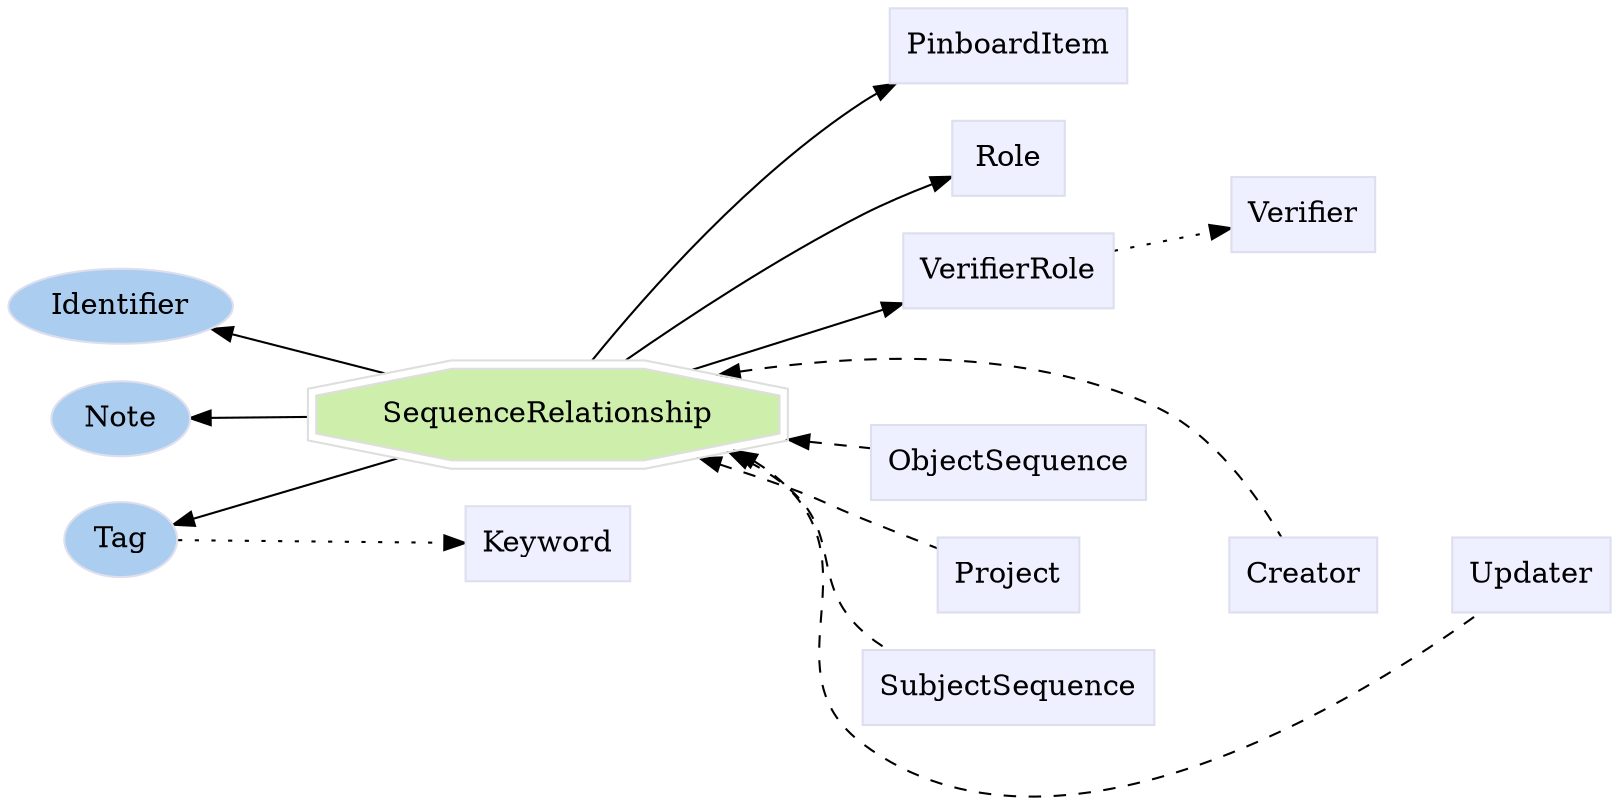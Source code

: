 digraph SequenceRelationship {
	graph [bb="0,0,656.55,373.38",
		label="",
		outputorder=edgesfirst,
		rankdir=LR
	];
	node [label="\N"];
	subgraph annotator_cluster {
		graph [rank=min];
		Identifier	[color="#dddeee",
			fillcolor="#abcdef",
			group=annotator,
			height=0.5,
			href="/develop/Data/models.html#identifier",
			label=Identifier,
			pos="42.896,231.38",
			shape=oval,
			style=filled,
			target=_top,
			width=1.1916];
		Tag	[color="#dddeee",
			fillcolor="#abcdef",
			group=annotator,
			height=0.5,
			href="/develop/Data/models.html#tag",
			label=Tag,
			pos="42.896,121.38",
			shape=oval,
			style=filled,
			target=_top,
			width=0.75];
		Note	[color="#dddeee",
			fillcolor="#abcdef",
			group=annotator,
			height=0.5,
			href="/develop/Data/models.html#note",
			label=Note,
			pos="42.896,177.38",
			shape=oval,
			style=filled,
			target=_top,
			width=0.77632];
	}
	subgraph core {
	}
	subgraph supporting {
		SequenceRelationship	[color="#dedede",
			fillcolor="#cdefab",
			group=target,
			height=0.61111,
			href="/develop/Data/models.html#sequence-relationship",
			label=SequenceRelationship,
			pos="222.17,178.38",
			shape=doubleoctagon,
			style=filled,
			target=_top,
			width=2.7883];
		Keyword	[color="#dddeee",
			fillcolor="#eeefff",
			group=supporting,
			height=0.5,
			href="/develop/Data/models.html#keyword",
			label=Keyword,
			pos="222.17,120.38",
			shape=box,
			style=filled,
			target=_top,
			width=0.93056];
		PinboardItem	[color="#dddeee",
			fillcolor="#eeefff",
			group=supporting,
			height=0.5,
			href="/develop/Data/models.html#pinboard-item",
			label=PinboardItem,
			pos="413.05,355.38",
			shape=box,
			style=filled,
			target=_top,
			width=1.2639];
		Role	[color="#dddeee",
			fillcolor="#eeefff",
			group=supporting,
			height=0.5,
			href="/develop/Data/models.html#role",
			label=Role,
			pos="413.05,301.38",
			shape=box,
			style=filled,
			target=_top,
			width=0.75];
		VerifierRole	[color="#dddeee",
			fillcolor="#eeefff",
			group=supporting,
			height=0.5,
			href="/develop/Data/models.html#verifier-role",
			label=VerifierRole,
			pos="413.05,247.38",
			shape=box,
			style=filled,
			target=_top,
			width=1.1528];
		Verifier	[color="#dddeee",
			fillcolor="#eeefff",
			group=supporting,
			height=0.5,
			href="/develop/Data/models.html#verifier",
			label=Verifier,
			pos="532.05,274.38",
			shape=box,
			style=filled,
			target=_top,
			width=0.79167];
		Creator	[color="#dddeee",
			fillcolor="#eeefff",
			group=supporting,
			height=0.5,
			href="/develop/Data/models.html#creator",
			label=Creator,
			pos="532.05,101.38",
			shape=box,
			style=filled,
			target=_top,
			width=0.79167];
		ObjectSequence	[color="#dddeee",
			fillcolor="#eeefff",
			group=supporting,
			height=0.5,
			href="/develop/Data/models.html#object-sequence",
			label=ObjectSequence,
			pos="413.05,155.38",
			shape=box,
			style=filled,
			target=_top,
			width=1.4444];
		Project	[color="#dddeee",
			fillcolor="#eeefff",
			group=supporting,
			height=0.5,
			href="/develop/Data/models.html#project",
			label=Project,
			pos="413.05,101.38",
			shape=box,
			style=filled,
			target=_top,
			width=0.76389];
		SubjectSequence	[color="#dddeee",
			fillcolor="#eeefff",
			group=supporting,
			height=0.5,
			href="/develop/Data/models.html#subject-sequence",
			label=SubjectSequence,
			pos="413.05,47.376",
			shape=box,
			style=filled,
			target=_top,
			width=1.5139];
		Updater	[color="#dddeee",
			fillcolor="#eeefff",
			group=supporting,
			height=0.5,
			href="/develop/Data/models.html#updater",
			label=Updater,
			pos="626.55,101.38",
			shape=box,
			style=filled,
			target=_top,
			width=0.83333];
	}
	Tag -> Keyword	[pos="e,188.58,120.56 70.054,121.23 98.595,121.07 144.72,120.81 178.52,120.62",
		style=dotted];
	SequenceRelationship -> Identifier	[pos="e,78.497,221.03 160.45,196.53 136.72,203.62 110.02,211.61 88.169,218.14"];
	SequenceRelationship -> Tag	[pos="e,67.377,129.35 161.73,160.04 148.56,155.93 134.69,151.54 121.79,147.38 107.05,142.62 90.797,137.22 76.964,132.57"];
	SequenceRelationship -> Note	[pos="e,71.207,177.53 121.8,177.82 107.39,177.73 93.373,177.66 81.289,177.59"];
	SequenceRelationship -> PinboardItem	[pos="e,372.19,337.36 239,200.58 262.34,232.12 308.64,290.28 358.55,328.38 360.13,329.58 361.77,330.76 363.46,331.91"];
	SequenceRelationship -> Role	[pos="e,386.05,289.23 251.64,200.46 278.47,220.81 320.17,251.26 358.55,274.38 364.42,277.91 370.81,281.41 377.06,284.67"];
	SequenceRelationship -> VerifierRole	[pos="e,371.41,232.53 276.54,197.87 303.35,207.67 335.66,219.47 362,229.09"];
	SequenceRelationship -> Creator	[dir=back,
		pos="s,290.22,195.21 300.36,196.94 350.49,204.95 415.88,207.52 467.55,182.38 494.22,169.4 513,139.19 522.91,119.56",
		style=dashed];
	SequenceRelationship -> ObjectSequence	[dir=back,
		pos="s,318.44,166.78 328.39,165.56 339.67,164.19 350.74,162.84 360.95,161.6",
		style=dashed];
	SequenceRelationship -> Project	[dir=back,
		pos="s,286.09,160.67 295.61,157.49 304.77,154.35 313.94,150.96 322.55,147.38 339.25,140.43 342.47,136.67 358.55,128.38 367.24,123.89 \
376.76,119.06 385.33,114.74",
		style=dashed];
	SequenceRelationship -> SubjectSequence	[dir=back,
		pos="s,297.3,162.78 306.52,158.26 312.26,155.14 317.68,151.54 322.55,147.38 350.04,123.86 333.09,100.07 358.55,74.376 361.84,71.051 365.63,\
68.06 369.64,65.389",
		style=dashed];
	SequenceRelationship -> Updater	[dir=back,
		pos="s,299.92,163.28 308.7,158.42 313.74,155.26 318.43,151.61 322.55,147.38 363.49,105.35 311.75,55.755 358.55,20.376 436.03,-38.191 \
555.92,44.668 604.27,83.348",
		style=dashed];
	Role -> Verifier	[pos="e,503.25,280.79 440.31,295.32 455.96,291.7 476.1,287.06 493.43,283.06",
		style=invis];
	VerifierRole -> Verifier	[pos="e,503.4,268 454.64,256.74 467.22,259.65 481.03,262.83 493.4,265.69",
		style=dotted];
	Creator -> Updater	[pos="e,596.38,101.38 560.55,101.38 568.58,101.38 577.51,101.38 586.12,101.38",
		style=invis];
	Project -> Creator	[pos="e,503.38,101.38 440.6,101.38 456.12,101.38 475.97,101.38 493.12,101.38",
		style=invis];
}

